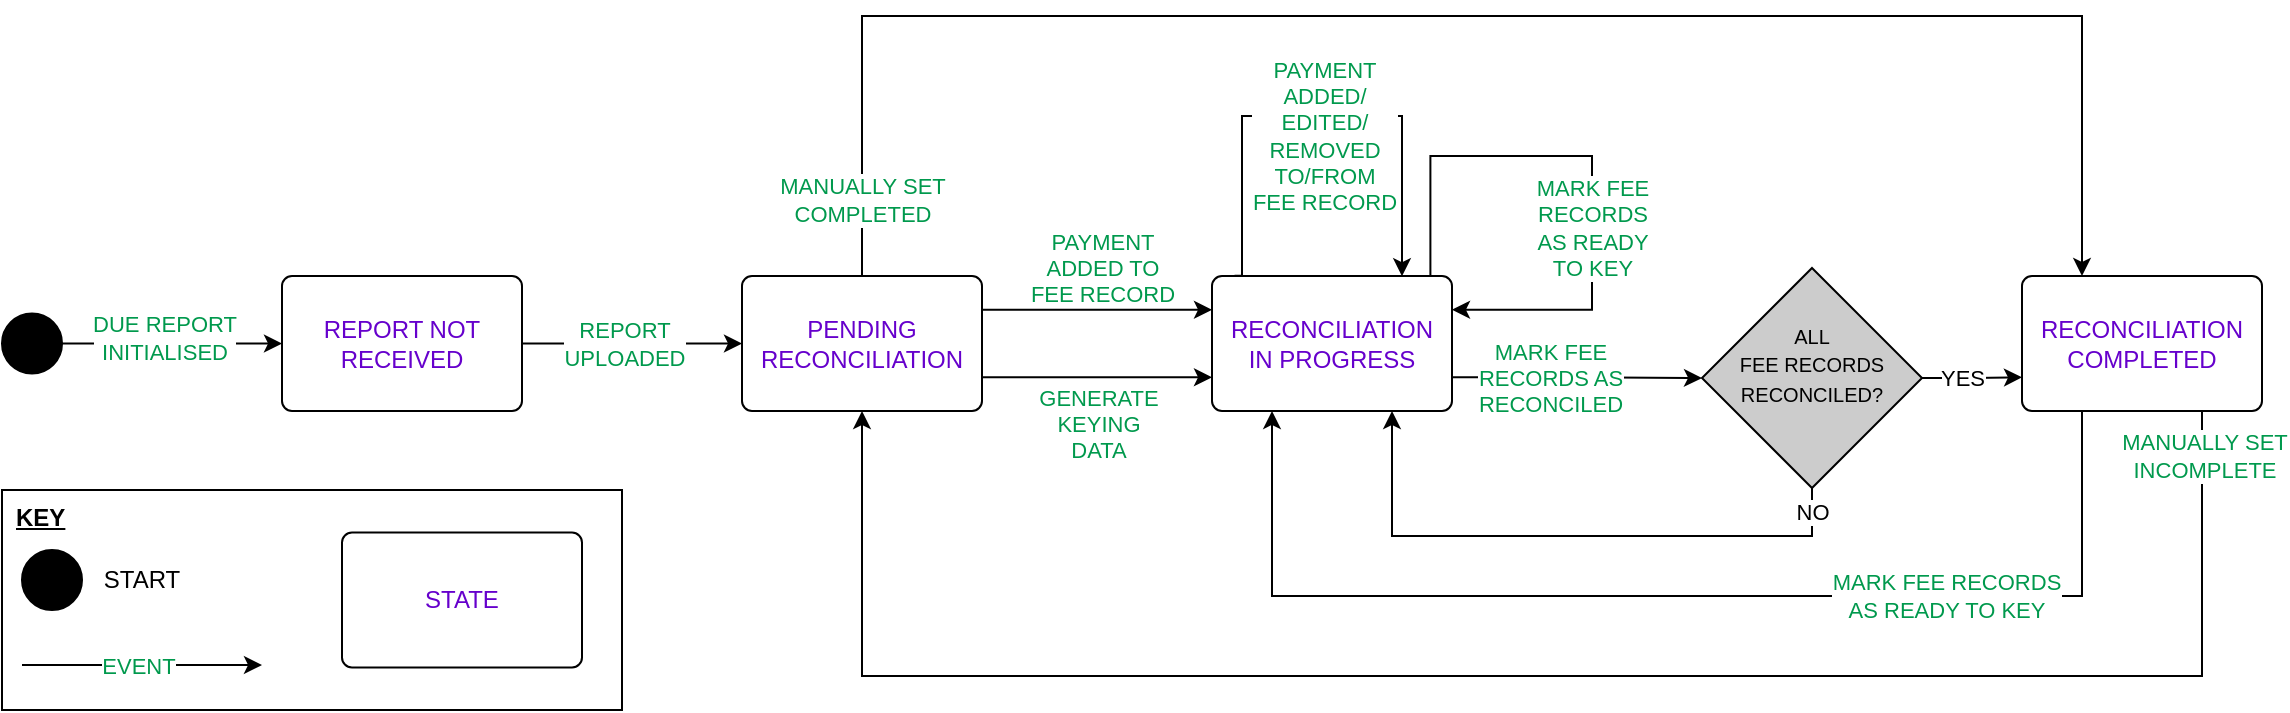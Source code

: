 <mxfile version="22.1.2" type="device">
  <diagram name="Page-1" id="NJPWzTDh_QYS_qL_PLhn">
    <mxGraphModel dx="1137" dy="1652" grid="1" gridSize="10" guides="1" tooltips="1" connect="1" arrows="1" fold="1" page="1" pageScale="1" pageWidth="1169" pageHeight="827" math="0" shadow="0">
      <root>
        <mxCell id="0" />
        <mxCell id="1" parent="0" />
        <mxCell id="nHS9BQ21Hv6cFwP2-atW-1" value="" style="ellipse;fillColor=strokeColor;html=1;" parent="1" vertex="1">
          <mxGeometry x="13" y="-661.25" width="30" height="30" as="geometry" />
        </mxCell>
        <mxCell id="nHS9BQ21Hv6cFwP2-atW-2" value="&lt;font color=&quot;#6600cc&quot;&gt;REPORT NOT RECEIVED&lt;/font&gt;" style="html=1;align=center;verticalAlign=middle;rounded=1;absoluteArcSize=1;arcSize=10;dashed=0;whiteSpace=wrap;" parent="1" vertex="1">
          <mxGeometry x="153" y="-680" width="120" height="67.5" as="geometry" />
        </mxCell>
        <mxCell id="l6oczaJbbBjFdOVw4VNZ-4" style="edgeStyle=orthogonalEdgeStyle;rounded=0;orthogonalLoop=1;jettySize=auto;html=1;exitX=1;exitY=0.75;exitDx=0;exitDy=0;entryX=0;entryY=0.75;entryDx=0;entryDy=0;" edge="1" parent="1" source="nHS9BQ21Hv6cFwP2-atW-5" target="nHS9BQ21Hv6cFwP2-atW-6">
          <mxGeometry relative="1" as="geometry" />
        </mxCell>
        <mxCell id="l6oczaJbbBjFdOVw4VNZ-5" value="&lt;font color=&quot;#00994d&quot;&gt;GENERATE&lt;br&gt;KEYING&lt;br&gt;DATA&lt;/font&gt;" style="edgeLabel;html=1;align=center;verticalAlign=middle;resizable=0;points=[];" vertex="1" connectable="0" parent="l6oczaJbbBjFdOVw4VNZ-4">
          <mxGeometry x="0.343" y="2" relative="1" as="geometry">
            <mxPoint x="-19" y="25" as="offset" />
          </mxGeometry>
        </mxCell>
        <mxCell id="nHS9BQ21Hv6cFwP2-atW-5" value="&lt;font color=&quot;#6600cc&quot;&gt;PENDING RECONCILIATION&lt;/font&gt;" style="html=1;align=center;verticalAlign=middle;rounded=1;absoluteArcSize=1;arcSize=10;dashed=0;whiteSpace=wrap;" parent="1" vertex="1">
          <mxGeometry x="383" y="-680" width="120" height="67.5" as="geometry" />
        </mxCell>
        <mxCell id="l6oczaJbbBjFdOVw4VNZ-34" style="edgeStyle=orthogonalEdgeStyle;rounded=0;orthogonalLoop=1;jettySize=auto;html=1;exitX=0.094;exitY=-0.001;exitDx=0;exitDy=0;entryX=0.791;entryY=0.001;entryDx=0;entryDy=0;entryPerimeter=0;exitPerimeter=0;" edge="1" parent="1" source="nHS9BQ21Hv6cFwP2-atW-6" target="nHS9BQ21Hv6cFwP2-atW-6">
          <mxGeometry relative="1" as="geometry">
            <mxPoint x="693" y="-680" as="targetPoint" />
            <mxPoint x="658" y="-680" as="sourcePoint" />
            <Array as="points">
              <mxPoint x="633" y="-680" />
              <mxPoint x="633" y="-760" />
              <mxPoint x="713" y="-760" />
              <mxPoint x="713" y="-680" />
            </Array>
          </mxGeometry>
        </mxCell>
        <mxCell id="l6oczaJbbBjFdOVw4VNZ-37" value="&lt;font color=&quot;#00994d&quot;&gt;&lt;font style=&quot;border-color: var(--border-color);&quot;&gt;PAYMENT&lt;/font&gt;&lt;br style=&quot;border-color: var(--border-color);&quot;&gt;ADDED/&lt;br style=&quot;border-color: var(--border-color);&quot;&gt;EDITED/&lt;br style=&quot;border-color: var(--border-color);&quot;&gt;REMOVED&lt;br style=&quot;border-color: var(--border-color);&quot;&gt;TO/FROM&lt;br style=&quot;border-color: var(--border-color);&quot;&gt;&lt;span style=&quot;border-color: var(--border-color);&quot;&gt;FEE RECORD&lt;/span&gt;&lt;/font&gt;" style="edgeLabel;html=1;align=center;verticalAlign=middle;resizable=0;points=[];" vertex="1" connectable="0" parent="l6oczaJbbBjFdOVw4VNZ-34">
          <mxGeometry x="0.007" relative="1" as="geometry">
            <mxPoint x="1" y="10" as="offset" />
          </mxGeometry>
        </mxCell>
        <mxCell id="nHS9BQ21Hv6cFwP2-atW-6" value="&lt;font color=&quot;#6600cc&quot;&gt;RECONCILIATION &lt;br&gt;IN PROGRESS&lt;/font&gt;" style="html=1;align=center;verticalAlign=middle;rounded=1;absoluteArcSize=1;arcSize=10;dashed=0;whiteSpace=wrap;" parent="1" vertex="1">
          <mxGeometry x="618" y="-680" width="120" height="67.5" as="geometry" />
        </mxCell>
        <mxCell id="l6oczaJbbBjFdOVw4VNZ-28" style="edgeStyle=orthogonalEdgeStyle;rounded=0;orthogonalLoop=1;jettySize=auto;html=1;exitX=0.25;exitY=1;exitDx=0;exitDy=0;entryX=0.25;entryY=1;entryDx=0;entryDy=0;" edge="1" parent="1" source="nHS9BQ21Hv6cFwP2-atW-7" target="nHS9BQ21Hv6cFwP2-atW-6">
          <mxGeometry relative="1" as="geometry">
            <Array as="points">
              <mxPoint x="1053" y="-520" />
              <mxPoint x="648" y="-520" />
            </Array>
          </mxGeometry>
        </mxCell>
        <mxCell id="l6oczaJbbBjFdOVw4VNZ-29" value="&lt;font color=&quot;#00994d&quot;&gt;MARK FEE RECORDS&lt;br&gt;AS READY TO KEY&lt;/font&gt;" style="edgeLabel;html=1;align=center;verticalAlign=middle;resizable=0;points=[];" vertex="1" connectable="0" parent="l6oczaJbbBjFdOVw4VNZ-28">
          <mxGeometry x="-0.493" y="-1" relative="1" as="geometry">
            <mxPoint x="-11" y="1" as="offset" />
          </mxGeometry>
        </mxCell>
        <mxCell id="nHS9BQ21Hv6cFwP2-atW-7" value="&lt;font color=&quot;#6600cc&quot;&gt;RECONCILIATION COMPLETED&lt;/font&gt;" style="html=1;align=center;verticalAlign=middle;rounded=1;absoluteArcSize=1;arcSize=10;dashed=0;whiteSpace=wrap;" parent="1" vertex="1">
          <mxGeometry x="1023" y="-680" width="120" height="67.5" as="geometry" />
        </mxCell>
        <mxCell id="nHS9BQ21Hv6cFwP2-atW-11" value="" style="endArrow=classic;html=1;rounded=0;exitX=1;exitY=0.5;exitDx=0;exitDy=0;entryX=0;entryY=0.5;entryDx=0;entryDy=0;edgeStyle=orthogonalEdgeStyle;" parent="1" source="nHS9BQ21Hv6cFwP2-atW-1" target="nHS9BQ21Hv6cFwP2-atW-2" edge="1">
          <mxGeometry width="50" height="50" relative="1" as="geometry">
            <mxPoint x="113" y="-691.25" as="sourcePoint" />
            <mxPoint x="163" y="-741.25" as="targetPoint" />
          </mxGeometry>
        </mxCell>
        <mxCell id="nHS9BQ21Hv6cFwP2-atW-12" value="&lt;font color=&quot;#00994d&quot;&gt;DUE REPORT&lt;br&gt;INITIALISED&lt;/font&gt;" style="edgeLabel;html=1;align=center;verticalAlign=middle;resizable=0;points=[];" parent="nHS9BQ21Hv6cFwP2-atW-11" vertex="1" connectable="0">
          <mxGeometry x="-0.085" y="3" relative="1" as="geometry">
            <mxPoint as="offset" />
          </mxGeometry>
        </mxCell>
        <mxCell id="nHS9BQ21Hv6cFwP2-atW-13" value="" style="endArrow=classic;html=1;rounded=0;exitX=1;exitY=0.5;exitDx=0;exitDy=0;entryX=0;entryY=0.5;entryDx=0;entryDy=0;edgeStyle=orthogonalEdgeStyle;" parent="1" source="nHS9BQ21Hv6cFwP2-atW-2" target="nHS9BQ21Hv6cFwP2-atW-5" edge="1">
          <mxGeometry width="50" height="50" relative="1" as="geometry">
            <mxPoint x="453" y="-560" as="sourcePoint" />
            <mxPoint x="503" y="-610" as="targetPoint" />
          </mxGeometry>
        </mxCell>
        <mxCell id="nHS9BQ21Hv6cFwP2-atW-14" value="&lt;font color=&quot;#00994d&quot;&gt;REPORT&lt;br&gt;UPLOADED&lt;/font&gt;" style="edgeLabel;html=1;align=center;verticalAlign=middle;resizable=0;points=[];" parent="nHS9BQ21Hv6cFwP2-atW-13" vertex="1" connectable="0">
          <mxGeometry x="-0.077" relative="1" as="geometry">
            <mxPoint as="offset" />
          </mxGeometry>
        </mxCell>
        <mxCell id="nHS9BQ21Hv6cFwP2-atW-32" value="&lt;font style=&quot;font-size: 10px;&quot;&gt;ALL&lt;br style=&quot;border-color: var(--border-color);&quot;&gt;FEE RECORDS&lt;br style=&quot;border-color: var(--border-color);&quot;&gt;RECONCILED?&lt;br&gt;&lt;br&gt;&lt;/font&gt;" style="rhombus;whiteSpace=wrap;html=1;labelBackgroundColor=none;fillColor=#CCCCCC;fontColor=default;" parent="1" vertex="1">
          <mxGeometry x="863" y="-684" width="110" height="110" as="geometry" />
        </mxCell>
        <mxCell id="nHS9BQ21Hv6cFwP2-atW-33" value="" style="endArrow=classic;html=1;rounded=0;exitX=1;exitY=0.25;exitDx=0;exitDy=0;entryX=0;entryY=0.25;entryDx=0;entryDy=0;edgeStyle=orthogonalEdgeStyle;" parent="1" source="nHS9BQ21Hv6cFwP2-atW-5" target="nHS9BQ21Hv6cFwP2-atW-6" edge="1">
          <mxGeometry width="50" height="50" relative="1" as="geometry">
            <mxPoint x="523" y="-701.25" as="sourcePoint" />
            <mxPoint x="633" y="-701.25" as="targetPoint" />
            <Array as="points">
              <mxPoint x="573" y="-663" />
              <mxPoint x="573" y="-663" />
            </Array>
          </mxGeometry>
        </mxCell>
        <mxCell id="nHS9BQ21Hv6cFwP2-atW-34" value="&lt;font color=&quot;#00994d&quot;&gt;PAYMENT&lt;br&gt;ADDED TO&lt;br&gt;FEE RECORD&lt;/font&gt;" style="edgeLabel;html=1;align=center;verticalAlign=middle;resizable=0;points=[];" parent="nHS9BQ21Hv6cFwP2-atW-33" vertex="1" connectable="0">
          <mxGeometry x="-0.077" relative="1" as="geometry">
            <mxPoint x="7" y="-21" as="offset" />
          </mxGeometry>
        </mxCell>
        <mxCell id="nHS9BQ21Hv6cFwP2-atW-38" value="" style="endArrow=classic;html=1;rounded=0;exitX=1;exitY=0.5;exitDx=0;exitDy=0;entryX=0;entryY=0.75;entryDx=0;entryDy=0;edgeStyle=orthogonalEdgeStyle;" parent="1" source="nHS9BQ21Hv6cFwP2-atW-32" target="nHS9BQ21Hv6cFwP2-atW-7" edge="1">
          <mxGeometry width="50" height="50" relative="1" as="geometry">
            <mxPoint x="953" y="-550" as="sourcePoint" />
            <mxPoint x="1003" y="-600" as="targetPoint" />
          </mxGeometry>
        </mxCell>
        <mxCell id="nHS9BQ21Hv6cFwP2-atW-39" value="YES" style="edgeLabel;html=1;align=center;verticalAlign=middle;resizable=0;points=[];" parent="nHS9BQ21Hv6cFwP2-atW-38" vertex="1" connectable="0">
          <mxGeometry x="-0.251" y="-2" relative="1" as="geometry">
            <mxPoint x="1" y="-2" as="offset" />
          </mxGeometry>
        </mxCell>
        <mxCell id="nHS9BQ21Hv6cFwP2-atW-40" value="" style="endArrow=classic;html=1;rounded=0;exitX=0.5;exitY=1;exitDx=0;exitDy=0;entryX=0.75;entryY=1;entryDx=0;entryDy=0;edgeStyle=orthogonalEdgeStyle;" parent="1" source="nHS9BQ21Hv6cFwP2-atW-32" target="nHS9BQ21Hv6cFwP2-atW-6" edge="1">
          <mxGeometry width="50" height="50" relative="1" as="geometry">
            <mxPoint x="793" y="-520" as="sourcePoint" />
            <mxPoint x="843" y="-570" as="targetPoint" />
            <Array as="points">
              <mxPoint x="918" y="-550" />
              <mxPoint x="708" y="-550" />
            </Array>
          </mxGeometry>
        </mxCell>
        <mxCell id="nHS9BQ21Hv6cFwP2-atW-41" value="NO" style="edgeLabel;html=1;align=center;verticalAlign=middle;resizable=0;points=[];" parent="nHS9BQ21Hv6cFwP2-atW-40" vertex="1" connectable="0">
          <mxGeometry x="-0.924" y="-1" relative="1" as="geometry">
            <mxPoint x="1" as="offset" />
          </mxGeometry>
        </mxCell>
        <mxCell id="nHS9BQ21Hv6cFwP2-atW-52" value="" style="endArrow=classic;html=1;rounded=0;entryX=0.25;entryY=0;entryDx=0;entryDy=0;exitX=0.5;exitY=0;exitDx=0;exitDy=0;edgeStyle=orthogonalEdgeStyle;" parent="1" source="nHS9BQ21Hv6cFwP2-atW-5" target="nHS9BQ21Hv6cFwP2-atW-7" edge="1">
          <mxGeometry width="50" height="50" relative="1" as="geometry">
            <mxPoint x="243" y="-780" as="sourcePoint" />
            <mxPoint x="853" y="-780" as="targetPoint" />
            <Array as="points">
              <mxPoint x="443" y="-810" />
              <mxPoint x="1053" y="-810" />
            </Array>
          </mxGeometry>
        </mxCell>
        <mxCell id="nHS9BQ21Hv6cFwP2-atW-73" value="&lt;font color=&quot;#00994d&quot;&gt;MANUALLY SET&lt;br&gt;COMPLETED&lt;/font&gt;" style="edgeLabel;html=1;align=center;verticalAlign=middle;resizable=0;points=[];" parent="nHS9BQ21Hv6cFwP2-atW-52" vertex="1" connectable="0">
          <mxGeometry x="0.895" y="1" relative="1" as="geometry">
            <mxPoint x="-611" y="7" as="offset" />
          </mxGeometry>
        </mxCell>
        <mxCell id="nHS9BQ21Hv6cFwP2-atW-58" value="" style="endArrow=classic;html=1;rounded=0;exitX=1;exitY=0.75;exitDx=0;exitDy=0;entryX=0;entryY=0.5;entryDx=0;entryDy=0;edgeStyle=orthogonalEdgeStyle;" parent="1" source="nHS9BQ21Hv6cFwP2-atW-6" target="nHS9BQ21Hv6cFwP2-atW-32" edge="1">
          <mxGeometry width="50" height="50" relative="1" as="geometry">
            <mxPoint x="783" y="-600" as="sourcePoint" />
            <mxPoint x="853" y="-629" as="targetPoint" />
          </mxGeometry>
        </mxCell>
        <mxCell id="nHS9BQ21Hv6cFwP2-atW-59" value="&lt;font color=&quot;#00994d&quot;&gt;MARK FEE&lt;br style=&quot;border-color: var(--border-color);&quot;&gt;RECORDS AS&lt;br style=&quot;border-color: var(--border-color);&quot;&gt;RECONCILED&lt;/font&gt;" style="edgeLabel;html=1;align=center;verticalAlign=middle;resizable=0;points=[];" parent="nHS9BQ21Hv6cFwP2-atW-58" vertex="1" connectable="0">
          <mxGeometry x="-0.363" relative="1" as="geometry">
            <mxPoint x="9" as="offset" />
          </mxGeometry>
        </mxCell>
        <mxCell id="nHS9BQ21Hv6cFwP2-atW-61" value="" style="endArrow=classic;html=1;rounded=0;exitX=0.75;exitY=1;exitDx=0;exitDy=0;entryX=0.5;entryY=1;entryDx=0;entryDy=0;edgeStyle=orthogonalEdgeStyle;" parent="1" source="nHS9BQ21Hv6cFwP2-atW-7" target="nHS9BQ21Hv6cFwP2-atW-5" edge="1">
          <mxGeometry width="50" height="50" relative="1" as="geometry">
            <mxPoint x="533" y="-530" as="sourcePoint" />
            <mxPoint x="468" y="-495" as="targetPoint" />
            <Array as="points">
              <mxPoint x="1113" y="-480" />
              <mxPoint x="443" y="-480" />
            </Array>
          </mxGeometry>
        </mxCell>
        <mxCell id="nHS9BQ21Hv6cFwP2-atW-62" value="&lt;font color=&quot;#00994d&quot;&gt;MANUALLY SET&lt;br&gt;INCOMPLETE&lt;/font&gt;" style="edgeLabel;html=1;align=center;verticalAlign=middle;resizable=0;points=[];" parent="nHS9BQ21Hv6cFwP2-atW-61" vertex="1" connectable="0">
          <mxGeometry x="-0.834" y="2" relative="1" as="geometry">
            <mxPoint x="-1" y="-55" as="offset" />
          </mxGeometry>
        </mxCell>
        <mxCell id="l6oczaJbbBjFdOVw4VNZ-23" style="edgeStyle=orthogonalEdgeStyle;rounded=0;orthogonalLoop=1;jettySize=auto;html=1;exitX=0.91;exitY=0;exitDx=0;exitDy=0;entryX=1;entryY=0.25;entryDx=0;entryDy=0;exitPerimeter=0;" edge="1" parent="1" source="nHS9BQ21Hv6cFwP2-atW-6" target="nHS9BQ21Hv6cFwP2-atW-6">
          <mxGeometry relative="1" as="geometry">
            <mxPoint x="723" y="-680" as="sourcePoint" />
            <mxPoint x="753" y="-663.125" as="targetPoint" />
            <Array as="points">
              <mxPoint x="727" y="-740" />
              <mxPoint x="808" y="-740" />
              <mxPoint x="808" y="-663" />
            </Array>
          </mxGeometry>
        </mxCell>
        <mxCell id="l6oczaJbbBjFdOVw4VNZ-24" value="&lt;font color=&quot;#00994d&quot;&gt;MARK FEE&lt;br style=&quot;border-color: var(--border-color);&quot;&gt;RECORDS&lt;br style=&quot;border-color: var(--border-color);&quot;&gt;AS READY&lt;br style=&quot;border-color: var(--border-color);&quot;&gt;TO KEY&lt;/font&gt;" style="edgeLabel;html=1;align=center;verticalAlign=middle;resizable=0;points=[];" vertex="1" connectable="0" parent="l6oczaJbbBjFdOVw4VNZ-23">
          <mxGeometry x="0.245" y="1" relative="1" as="geometry">
            <mxPoint x="-1" y="-2" as="offset" />
          </mxGeometry>
        </mxCell>
        <mxCell id="l6oczaJbbBjFdOVw4VNZ-38" value="" style="group" vertex="1" connectable="0" parent="1">
          <mxGeometry x="13" y="-573" width="310" height="110" as="geometry" />
        </mxCell>
        <mxCell id="l6oczaJbbBjFdOVw4VNZ-31" value="KEY" style="rounded=0;whiteSpace=wrap;html=1;align=left;verticalAlign=top;spacingLeft=5;fontStyle=5" vertex="1" parent="l6oczaJbbBjFdOVw4VNZ-38">
          <mxGeometry width="310" height="110" as="geometry" />
        </mxCell>
        <mxCell id="l6oczaJbbBjFdOVw4VNZ-32" value="" style="group" vertex="1" connectable="0" parent="l6oczaJbbBjFdOVw4VNZ-38">
          <mxGeometry x="10" y="30" width="85" height="30" as="geometry" />
        </mxCell>
        <mxCell id="nHS9BQ21Hv6cFwP2-atW-81" value="" style="ellipse;fillColor=strokeColor;html=1;" parent="l6oczaJbbBjFdOVw4VNZ-32" vertex="1">
          <mxGeometry width="30" height="30" as="geometry" />
        </mxCell>
        <mxCell id="nHS9BQ21Hv6cFwP2-atW-82" value="START" style="text;html=1;strokeColor=none;fillColor=none;align=center;verticalAlign=middle;whiteSpace=wrap;rounded=0;" parent="l6oczaJbbBjFdOVw4VNZ-32" vertex="1">
          <mxGeometry x="35" width="50" height="30" as="geometry" />
        </mxCell>
        <mxCell id="nHS9BQ21Hv6cFwP2-atW-83" value="&lt;font color=&quot;#6600cc&quot;&gt;STATE&lt;/font&gt;" style="html=1;align=center;verticalAlign=middle;rounded=1;absoluteArcSize=1;arcSize=10;dashed=0;whiteSpace=wrap;" parent="l6oczaJbbBjFdOVw4VNZ-38" vertex="1">
          <mxGeometry x="170" y="21.25" width="120" height="67.5" as="geometry" />
        </mxCell>
        <mxCell id="nHS9BQ21Hv6cFwP2-atW-84" value="" style="endArrow=classic;html=1;rounded=0;exitX=1;exitY=0.5;exitDx=0;exitDy=0;edgeStyle=orthogonalEdgeStyle;" parent="l6oczaJbbBjFdOVw4VNZ-38" edge="1">
          <mxGeometry width="50" height="50" relative="1" as="geometry">
            <mxPoint x="10" y="87.5" as="sourcePoint" />
            <mxPoint x="130" y="87.5" as="targetPoint" />
          </mxGeometry>
        </mxCell>
        <mxCell id="nHS9BQ21Hv6cFwP2-atW-85" value="&lt;font color=&quot;#00994d&quot;&gt;EVENT&lt;/font&gt;" style="edgeLabel;html=1;align=center;verticalAlign=middle;resizable=0;points=[];" parent="nHS9BQ21Hv6cFwP2-atW-84" vertex="1" connectable="0">
          <mxGeometry x="-0.085" y="3" relative="1" as="geometry">
            <mxPoint x="3" y="3" as="offset" />
          </mxGeometry>
        </mxCell>
      </root>
    </mxGraphModel>
  </diagram>
</mxfile>
